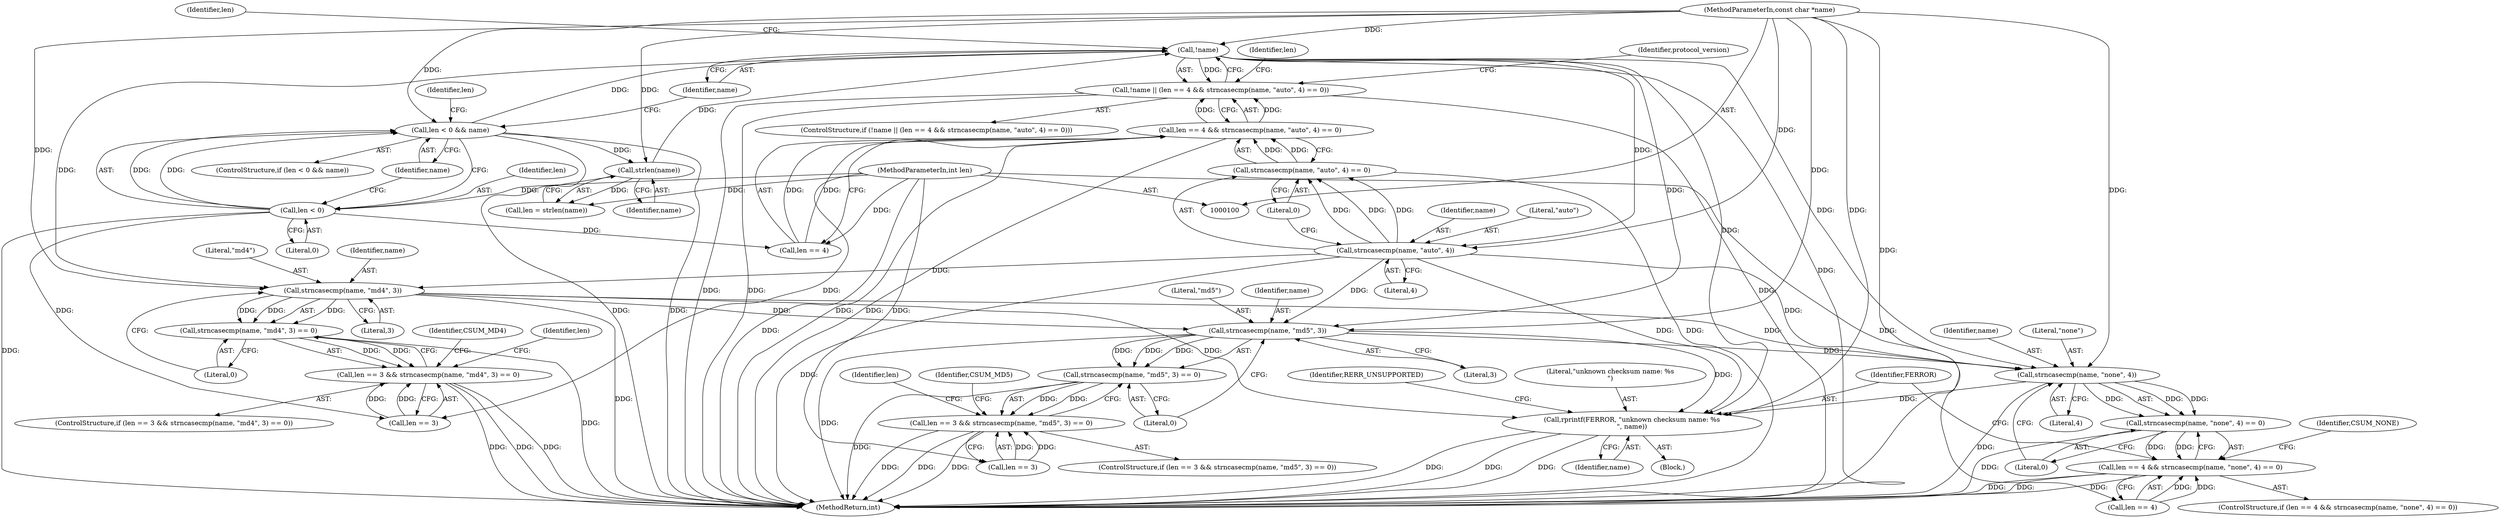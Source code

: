 digraph "0_samba_7b8a4ecd6ff9cdf4e5d3850ebf822f1e989255b3_2@pointer" {
"1000116" [label="(Call,!name)"];
"1000105" [label="(Call,len < 0 && name)"];
"1000106" [label="(Call,len < 0)"];
"1000102" [label="(MethodParameterIn,int len)"];
"1000101" [label="(MethodParameterIn,const char *name)"];
"1000112" [label="(Call,strlen(name))"];
"1000115" [label="(Call,!name || (len == 4 && strncasecmp(name, \"auto\", 4) == 0))"];
"1000123" [label="(Call,strncasecmp(name, \"auto\", 4))"];
"1000122" [label="(Call,strncasecmp(name, \"auto\", 4) == 0)"];
"1000118" [label="(Call,len == 4 && strncasecmp(name, \"auto\", 4) == 0)"];
"1000155" [label="(Call,strncasecmp(name, \"md4\", 3))"];
"1000154" [label="(Call,strncasecmp(name, \"md4\", 3) == 0)"];
"1000150" [label="(Call,len == 3 && strncasecmp(name, \"md4\", 3) == 0)"];
"1000168" [label="(Call,strncasecmp(name, \"md5\", 3))"];
"1000167" [label="(Call,strncasecmp(name, \"md5\", 3) == 0)"];
"1000163" [label="(Call,len == 3 && strncasecmp(name, \"md5\", 3) == 0)"];
"1000181" [label="(Call,strncasecmp(name, \"none\", 4))"];
"1000180" [label="(Call,strncasecmp(name, \"none\", 4) == 0)"];
"1000176" [label="(Call,len == 4 && strncasecmp(name, \"none\", 4) == 0)"];
"1000188" [label="(Call,rprintf(FERROR, \"unknown checksum name: %s\n\", name))"];
"1000150" [label="(Call,len == 3 && strncasecmp(name, \"md4\", 3) == 0)"];
"1000120" [label="(Identifier,len)"];
"1000109" [label="(Identifier,name)"];
"1000124" [label="(Identifier,name)"];
"1000171" [label="(Literal,3)"];
"1000149" [label="(ControlStructure,if (len == 3 && strncasecmp(name, \"md4\", 3) == 0))"];
"1000102" [label="(MethodParameterIn,int len)"];
"1000176" [label="(Call,len == 4 && strncasecmp(name, \"none\", 4) == 0)"];
"1000151" [label="(Call,len == 3)"];
"1000126" [label="(Literal,4)"];
"1000162" [label="(ControlStructure,if (len == 3 && strncasecmp(name, \"md5\", 3) == 0))"];
"1000167" [label="(Call,strncasecmp(name, \"md5\", 3) == 0)"];
"1000193" [label="(Identifier,RERR_UNSUPPORTED)"];
"1000156" [label="(Identifier,name)"];
"1000184" [label="(Literal,4)"];
"1000165" [label="(Identifier,len)"];
"1000164" [label="(Call,len == 3)"];
"1000122" [label="(Call,strncasecmp(name, \"auto\", 4) == 0)"];
"1000101" [label="(MethodParameterIn,const char *name)"];
"1000152" [label="(Identifier,len)"];
"1000127" [label="(Literal,0)"];
"1000180" [label="(Call,strncasecmp(name, \"none\", 4) == 0)"];
"1000189" [label="(Identifier,FERROR)"];
"1000118" [label="(Call,len == 4 && strncasecmp(name, \"auto\", 4) == 0)"];
"1000177" [label="(Call,len == 4)"];
"1000175" [label="(ControlStructure,if (len == 4 && strncasecmp(name, \"none\", 4) == 0))"];
"1000178" [label="(Identifier,len)"];
"1000119" [label="(Call,len == 4)"];
"1000194" [label="(MethodReturn,int)"];
"1000112" [label="(Call,strlen(name))"];
"1000157" [label="(Literal,\"md4\")"];
"1000105" [label="(Call,len < 0 && name)"];
"1000125" [label="(Literal,\"auto\")"];
"1000182" [label="(Identifier,name)"];
"1000114" [label="(ControlStructure,if (!name || (len == 4 && strncasecmp(name, \"auto\", 4) == 0)))"];
"1000159" [label="(Literal,0)"];
"1000107" [label="(Identifier,len)"];
"1000161" [label="(Identifier,CSUM_MD4)"];
"1000170" [label="(Literal,\"md5\")"];
"1000163" [label="(Call,len == 3 && strncasecmp(name, \"md5\", 3) == 0)"];
"1000190" [label="(Literal,\"unknown checksum name: %s\n\")"];
"1000115" [label="(Call,!name || (len == 4 && strncasecmp(name, \"auto\", 4) == 0))"];
"1000131" [label="(Identifier,protocol_version)"];
"1000168" [label="(Call,strncasecmp(name, \"md5\", 3))"];
"1000191" [label="(Identifier,name)"];
"1000104" [label="(ControlStructure,if (len < 0 && name))"];
"1000188" [label="(Call,rprintf(FERROR, \"unknown checksum name: %s\n\", name))"];
"1000187" [label="(Identifier,CSUM_NONE)"];
"1000106" [label="(Call,len < 0)"];
"1000123" [label="(Call,strncasecmp(name, \"auto\", 4))"];
"1000116" [label="(Call,!name)"];
"1000155" [label="(Call,strncasecmp(name, \"md4\", 3))"];
"1000158" [label="(Literal,3)"];
"1000183" [label="(Literal,\"none\")"];
"1000111" [label="(Identifier,len)"];
"1000113" [label="(Identifier,name)"];
"1000169" [label="(Identifier,name)"];
"1000154" [label="(Call,strncasecmp(name, \"md4\", 3) == 0)"];
"1000108" [label="(Literal,0)"];
"1000172" [label="(Literal,0)"];
"1000103" [label="(Block,)"];
"1000117" [label="(Identifier,name)"];
"1000181" [label="(Call,strncasecmp(name, \"none\", 4))"];
"1000185" [label="(Literal,0)"];
"1000174" [label="(Identifier,CSUM_MD5)"];
"1000110" [label="(Call,len = strlen(name))"];
"1000116" -> "1000115"  [label="AST: "];
"1000116" -> "1000117"  [label="CFG: "];
"1000117" -> "1000116"  [label="AST: "];
"1000120" -> "1000116"  [label="CFG: "];
"1000115" -> "1000116"  [label="CFG: "];
"1000116" -> "1000194"  [label="DDG: "];
"1000116" -> "1000115"  [label="DDG: "];
"1000105" -> "1000116"  [label="DDG: "];
"1000112" -> "1000116"  [label="DDG: "];
"1000101" -> "1000116"  [label="DDG: "];
"1000116" -> "1000123"  [label="DDG: "];
"1000116" -> "1000155"  [label="DDG: "];
"1000116" -> "1000168"  [label="DDG: "];
"1000116" -> "1000181"  [label="DDG: "];
"1000116" -> "1000188"  [label="DDG: "];
"1000105" -> "1000104"  [label="AST: "];
"1000105" -> "1000106"  [label="CFG: "];
"1000105" -> "1000109"  [label="CFG: "];
"1000106" -> "1000105"  [label="AST: "];
"1000109" -> "1000105"  [label="AST: "];
"1000111" -> "1000105"  [label="CFG: "];
"1000117" -> "1000105"  [label="CFG: "];
"1000105" -> "1000194"  [label="DDG: "];
"1000105" -> "1000194"  [label="DDG: "];
"1000106" -> "1000105"  [label="DDG: "];
"1000106" -> "1000105"  [label="DDG: "];
"1000101" -> "1000105"  [label="DDG: "];
"1000105" -> "1000112"  [label="DDG: "];
"1000106" -> "1000108"  [label="CFG: "];
"1000107" -> "1000106"  [label="AST: "];
"1000108" -> "1000106"  [label="AST: "];
"1000109" -> "1000106"  [label="CFG: "];
"1000106" -> "1000194"  [label="DDG: "];
"1000102" -> "1000106"  [label="DDG: "];
"1000106" -> "1000119"  [label="DDG: "];
"1000106" -> "1000151"  [label="DDG: "];
"1000102" -> "1000100"  [label="AST: "];
"1000102" -> "1000194"  [label="DDG: "];
"1000102" -> "1000110"  [label="DDG: "];
"1000102" -> "1000119"  [label="DDG: "];
"1000102" -> "1000151"  [label="DDG: "];
"1000102" -> "1000164"  [label="DDG: "];
"1000102" -> "1000177"  [label="DDG: "];
"1000101" -> "1000100"  [label="AST: "];
"1000101" -> "1000194"  [label="DDG: "];
"1000101" -> "1000112"  [label="DDG: "];
"1000101" -> "1000123"  [label="DDG: "];
"1000101" -> "1000155"  [label="DDG: "];
"1000101" -> "1000168"  [label="DDG: "];
"1000101" -> "1000181"  [label="DDG: "];
"1000101" -> "1000188"  [label="DDG: "];
"1000112" -> "1000110"  [label="AST: "];
"1000112" -> "1000113"  [label="CFG: "];
"1000113" -> "1000112"  [label="AST: "];
"1000110" -> "1000112"  [label="CFG: "];
"1000112" -> "1000110"  [label="DDG: "];
"1000115" -> "1000114"  [label="AST: "];
"1000115" -> "1000118"  [label="CFG: "];
"1000118" -> "1000115"  [label="AST: "];
"1000131" -> "1000115"  [label="CFG: "];
"1000152" -> "1000115"  [label="CFG: "];
"1000115" -> "1000194"  [label="DDG: "];
"1000115" -> "1000194"  [label="DDG: "];
"1000115" -> "1000194"  [label="DDG: "];
"1000118" -> "1000115"  [label="DDG: "];
"1000118" -> "1000115"  [label="DDG: "];
"1000123" -> "1000122"  [label="AST: "];
"1000123" -> "1000126"  [label="CFG: "];
"1000124" -> "1000123"  [label="AST: "];
"1000125" -> "1000123"  [label="AST: "];
"1000126" -> "1000123"  [label="AST: "];
"1000127" -> "1000123"  [label="CFG: "];
"1000123" -> "1000194"  [label="DDG: "];
"1000123" -> "1000122"  [label="DDG: "];
"1000123" -> "1000122"  [label="DDG: "];
"1000123" -> "1000122"  [label="DDG: "];
"1000123" -> "1000155"  [label="DDG: "];
"1000123" -> "1000168"  [label="DDG: "];
"1000123" -> "1000181"  [label="DDG: "];
"1000123" -> "1000188"  [label="DDG: "];
"1000122" -> "1000118"  [label="AST: "];
"1000122" -> "1000127"  [label="CFG: "];
"1000127" -> "1000122"  [label="AST: "];
"1000118" -> "1000122"  [label="CFG: "];
"1000122" -> "1000194"  [label="DDG: "];
"1000122" -> "1000118"  [label="DDG: "];
"1000122" -> "1000118"  [label="DDG: "];
"1000118" -> "1000119"  [label="CFG: "];
"1000119" -> "1000118"  [label="AST: "];
"1000118" -> "1000194"  [label="DDG: "];
"1000118" -> "1000194"  [label="DDG: "];
"1000119" -> "1000118"  [label="DDG: "];
"1000119" -> "1000118"  [label="DDG: "];
"1000155" -> "1000154"  [label="AST: "];
"1000155" -> "1000158"  [label="CFG: "];
"1000156" -> "1000155"  [label="AST: "];
"1000157" -> "1000155"  [label="AST: "];
"1000158" -> "1000155"  [label="AST: "];
"1000159" -> "1000155"  [label="CFG: "];
"1000155" -> "1000194"  [label="DDG: "];
"1000155" -> "1000154"  [label="DDG: "];
"1000155" -> "1000154"  [label="DDG: "];
"1000155" -> "1000154"  [label="DDG: "];
"1000155" -> "1000168"  [label="DDG: "];
"1000155" -> "1000181"  [label="DDG: "];
"1000155" -> "1000188"  [label="DDG: "];
"1000154" -> "1000150"  [label="AST: "];
"1000154" -> "1000159"  [label="CFG: "];
"1000159" -> "1000154"  [label="AST: "];
"1000150" -> "1000154"  [label="CFG: "];
"1000154" -> "1000194"  [label="DDG: "];
"1000154" -> "1000150"  [label="DDG: "];
"1000154" -> "1000150"  [label="DDG: "];
"1000150" -> "1000149"  [label="AST: "];
"1000150" -> "1000151"  [label="CFG: "];
"1000151" -> "1000150"  [label="AST: "];
"1000161" -> "1000150"  [label="CFG: "];
"1000165" -> "1000150"  [label="CFG: "];
"1000150" -> "1000194"  [label="DDG: "];
"1000150" -> "1000194"  [label="DDG: "];
"1000150" -> "1000194"  [label="DDG: "];
"1000151" -> "1000150"  [label="DDG: "];
"1000151" -> "1000150"  [label="DDG: "];
"1000168" -> "1000167"  [label="AST: "];
"1000168" -> "1000171"  [label="CFG: "];
"1000169" -> "1000168"  [label="AST: "];
"1000170" -> "1000168"  [label="AST: "];
"1000171" -> "1000168"  [label="AST: "];
"1000172" -> "1000168"  [label="CFG: "];
"1000168" -> "1000194"  [label="DDG: "];
"1000168" -> "1000167"  [label="DDG: "];
"1000168" -> "1000167"  [label="DDG: "];
"1000168" -> "1000167"  [label="DDG: "];
"1000168" -> "1000181"  [label="DDG: "];
"1000168" -> "1000188"  [label="DDG: "];
"1000167" -> "1000163"  [label="AST: "];
"1000167" -> "1000172"  [label="CFG: "];
"1000172" -> "1000167"  [label="AST: "];
"1000163" -> "1000167"  [label="CFG: "];
"1000167" -> "1000194"  [label="DDG: "];
"1000167" -> "1000163"  [label="DDG: "];
"1000167" -> "1000163"  [label="DDG: "];
"1000163" -> "1000162"  [label="AST: "];
"1000163" -> "1000164"  [label="CFG: "];
"1000164" -> "1000163"  [label="AST: "];
"1000174" -> "1000163"  [label="CFG: "];
"1000178" -> "1000163"  [label="CFG: "];
"1000163" -> "1000194"  [label="DDG: "];
"1000163" -> "1000194"  [label="DDG: "];
"1000163" -> "1000194"  [label="DDG: "];
"1000164" -> "1000163"  [label="DDG: "];
"1000164" -> "1000163"  [label="DDG: "];
"1000181" -> "1000180"  [label="AST: "];
"1000181" -> "1000184"  [label="CFG: "];
"1000182" -> "1000181"  [label="AST: "];
"1000183" -> "1000181"  [label="AST: "];
"1000184" -> "1000181"  [label="AST: "];
"1000185" -> "1000181"  [label="CFG: "];
"1000181" -> "1000194"  [label="DDG: "];
"1000181" -> "1000180"  [label="DDG: "];
"1000181" -> "1000180"  [label="DDG: "];
"1000181" -> "1000180"  [label="DDG: "];
"1000181" -> "1000188"  [label="DDG: "];
"1000180" -> "1000176"  [label="AST: "];
"1000180" -> "1000185"  [label="CFG: "];
"1000185" -> "1000180"  [label="AST: "];
"1000176" -> "1000180"  [label="CFG: "];
"1000180" -> "1000194"  [label="DDG: "];
"1000180" -> "1000176"  [label="DDG: "];
"1000180" -> "1000176"  [label="DDG: "];
"1000176" -> "1000175"  [label="AST: "];
"1000176" -> "1000177"  [label="CFG: "];
"1000177" -> "1000176"  [label="AST: "];
"1000187" -> "1000176"  [label="CFG: "];
"1000189" -> "1000176"  [label="CFG: "];
"1000176" -> "1000194"  [label="DDG: "];
"1000176" -> "1000194"  [label="DDG: "];
"1000176" -> "1000194"  [label="DDG: "];
"1000177" -> "1000176"  [label="DDG: "];
"1000177" -> "1000176"  [label="DDG: "];
"1000188" -> "1000103"  [label="AST: "];
"1000188" -> "1000191"  [label="CFG: "];
"1000189" -> "1000188"  [label="AST: "];
"1000190" -> "1000188"  [label="AST: "];
"1000191" -> "1000188"  [label="AST: "];
"1000193" -> "1000188"  [label="CFG: "];
"1000188" -> "1000194"  [label="DDG: "];
"1000188" -> "1000194"  [label="DDG: "];
"1000188" -> "1000194"  [label="DDG: "];
}
